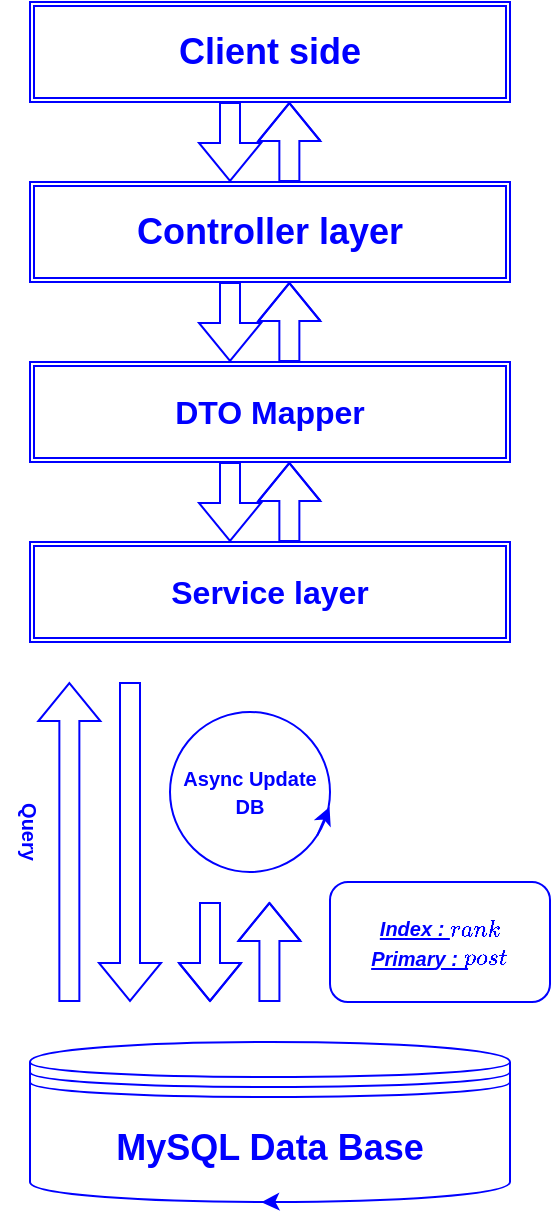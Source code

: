 <mxfile>
    <diagram id="mJ_q7Y9oJvcohYJoo6n6" name="Page-1">
        <mxGraphModel dx="95" dy="120" grid="1" gridSize="10" guides="1" tooltips="1" connect="1" arrows="1" fold="1" page="1" pageScale="1" pageWidth="827" pageHeight="1169" math="0" shadow="0">
            <root>
                <mxCell id="0"/>
                <mxCell id="1" parent="0"/>
                <mxCell id="7" value="&lt;font color=&quot;#0000ff&quot; size=&quot;3&quot;&gt;&lt;b&gt;DTO Mapper&lt;/b&gt;&lt;/font&gt;" style="shape=ext;double=1;rounded=0;whiteSpace=wrap;html=1;fillColor=none;strokeColor=#0000FF;" parent="1" vertex="1">
                    <mxGeometry x="250" y="330" width="240" height="50" as="geometry"/>
                </mxCell>
                <mxCell id="8" value="&lt;b&gt;&lt;font color=&quot;#0000ff&quot; style=&quot;font-size: 18px;&quot;&gt;Controller layer&lt;/font&gt;&lt;/b&gt;" style="shape=ext;double=1;rounded=0;whiteSpace=wrap;html=1;fillColor=none;strokeColor=#0000FF;" parent="1" vertex="1">
                    <mxGeometry x="250" y="240" width="240" height="50" as="geometry"/>
                </mxCell>
                <mxCell id="9" value="&lt;b style=&quot;&quot;&gt;&lt;font color=&quot;#0000ff&quot; style=&quot;font-size: 18px;&quot;&gt;Client side&lt;/font&gt;&lt;/b&gt;" style="shape=ext;double=1;rounded=0;whiteSpace=wrap;html=1;fillColor=none;strokeColor=#0000FF;" parent="1" vertex="1">
                    <mxGeometry x="250" y="150" width="240" height="50" as="geometry"/>
                </mxCell>
                <mxCell id="13" value="" style="shape=flexArrow;endArrow=classic;html=1;strokeColor=#0000FF;fillColor=none;rounded=0;" parent="1" edge="1">
                    <mxGeometry width="50" height="50" relative="1" as="geometry">
                        <mxPoint x="269.68" y="650" as="sourcePoint"/>
                        <mxPoint x="269.68" y="490" as="targetPoint"/>
                        <Array as="points"/>
                    </mxGeometry>
                </mxCell>
                <mxCell id="14" value="" style="shape=flexArrow;endArrow=classic;html=1;fillColor=none;rounded=0;strokeColor=#0000FF;" parent="1" edge="1">
                    <mxGeometry width="50" height="50" relative="1" as="geometry">
                        <mxPoint x="369.71" y="650" as="sourcePoint"/>
                        <mxPoint x="369.71" y="600" as="targetPoint"/>
                        <Array as="points">
                            <mxPoint x="369.71" y="630"/>
                            <mxPoint x="369.71" y="620"/>
                        </Array>
                    </mxGeometry>
                </mxCell>
                <mxCell id="16" value="" style="shape=flexArrow;endArrow=classic;html=1;fillColor=none;rounded=0;strokeColor=#0000FF;" parent="1" edge="1">
                    <mxGeometry width="50" height="50" relative="1" as="geometry">
                        <mxPoint x="340" y="600" as="sourcePoint"/>
                        <mxPoint x="340" y="650" as="targetPoint"/>
                        <Array as="points">
                            <mxPoint x="340" y="600"/>
                            <mxPoint x="340.0" y="630"/>
                        </Array>
                    </mxGeometry>
                </mxCell>
                <mxCell id="17" value="" style="shape=flexArrow;endArrow=classic;html=1;strokeColor=#00000000;fillColor=none;rounded=0;" parent="1" edge="1">
                    <mxGeometry width="50" height="50" relative="1" as="geometry">
                        <mxPoint x="300" y="490" as="sourcePoint"/>
                        <mxPoint x="300" y="650" as="targetPoint"/>
                        <Array as="points"/>
                    </mxGeometry>
                </mxCell>
                <mxCell id="18" value="&lt;b&gt;&lt;font color=&quot;#0000ff&quot; style=&quot;font-size: 18px;&quot;&gt;MySQL Data Base&lt;/font&gt;&lt;/b&gt;" style="shape=datastore;whiteSpace=wrap;html=1;strokeColor=#0000FF;fillColor=none;rounded=0;" parent="1" vertex="1">
                    <mxGeometry x="250" y="670" width="240" height="80" as="geometry"/>
                </mxCell>
                <mxCell id="23" value="&lt;font style=&quot;font-size: 10px;&quot;&gt;&lt;b&gt;&lt;font color=&quot;#0000ff&quot;&gt;Async Update&lt;br&gt;DB&lt;/font&gt;&lt;br&gt;&lt;/b&gt;&lt;/font&gt;" style="ellipse;whiteSpace=wrap;html=1;aspect=fixed;fontSize=11;rounded=0;perimeterSpacing=0;shadow=0;fillColor=none;strokeColor=#0000FF;" parent="1" vertex="1">
                    <mxGeometry x="320" y="505" width="80" height="80" as="geometry"/>
                </mxCell>
                <mxCell id="25" value="" style="endArrow=classic;html=1;fontSize=11;exitX=0.921;exitY=0.771;exitDx=0;exitDy=0;exitPerimeter=0;entryX=0.997;entryY=0.593;entryDx=0;entryDy=0;entryPerimeter=0;rounded=0;strokeColor=#0000FF;" parent="1" source="23" target="23" edge="1">
                    <mxGeometry width="50" height="50" relative="1" as="geometry">
                        <mxPoint x="450" y="675" as="sourcePoint"/>
                        <mxPoint x="460" y="665" as="targetPoint"/>
                    </mxGeometry>
                </mxCell>
                <mxCell id="26" style="edgeStyle=none;html=1;exitX=0.5;exitY=1;exitDx=0;exitDy=0;entryX=0.482;entryY=1.002;entryDx=0;entryDy=0;entryPerimeter=0;fontSize=10;curved=1;strokeColor=#0000FF;" parent="1" source="18" target="18" edge="1">
                    <mxGeometry relative="1" as="geometry"/>
                </mxCell>
                <mxCell id="27" value="&lt;b&gt;&lt;font color=&quot;#0000ff&quot;&gt;Query&lt;/font&gt;&lt;/b&gt;" style="text;html=1;strokeColor=none;fillColor=none;align=center;verticalAlign=middle;whiteSpace=wrap;rounded=0;fontSize=10;rotation=90;" parent="1" vertex="1">
                    <mxGeometry x="220" y="550" width="60" height="30" as="geometry"/>
                </mxCell>
                <mxCell id="31" value="" style="shape=flexArrow;endArrow=classic;html=1;fillColor=none;rounded=0;strokeColor=#0000FF;" parent="1" edge="1">
                    <mxGeometry width="50" height="50" relative="1" as="geometry">
                        <mxPoint x="379.68" y="420" as="sourcePoint"/>
                        <mxPoint x="379.68" y="380" as="targetPoint"/>
                        <Array as="points">
                            <mxPoint x="379.68" y="410"/>
                            <mxPoint x="379.68" y="400"/>
                        </Array>
                    </mxGeometry>
                </mxCell>
                <mxCell id="37" value="" style="shape=flexArrow;endArrow=classic;html=1;fontSize=10;fillColor=none;rounded=0;strokeColor=#0000FF;" parent="1" edge="1">
                    <mxGeometry width="50" height="50" relative="1" as="geometry">
                        <mxPoint x="350" y="380" as="sourcePoint"/>
                        <mxPoint x="350" y="420" as="targetPoint"/>
                    </mxGeometry>
                </mxCell>
                <mxCell id="39" value="" style="shape=flexArrow;endArrow=classic;html=1;fillColor=none;rounded=0;strokeColor=#0000FF;" parent="1" edge="1">
                    <mxGeometry width="50" height="50" relative="1" as="geometry">
                        <mxPoint x="379.68" y="330" as="sourcePoint"/>
                        <mxPoint x="379.68" y="290" as="targetPoint"/>
                        <Array as="points">
                            <mxPoint x="379.68" y="320"/>
                            <mxPoint x="379.68" y="310"/>
                        </Array>
                    </mxGeometry>
                </mxCell>
                <mxCell id="40" value="" style="shape=flexArrow;endArrow=classic;html=1;fontSize=10;fillColor=none;rounded=0;strokeColor=#0000FF;" parent="1" edge="1">
                    <mxGeometry width="50" height="50" relative="1" as="geometry">
                        <mxPoint x="350" y="290" as="sourcePoint"/>
                        <mxPoint x="350" y="330" as="targetPoint"/>
                    </mxGeometry>
                </mxCell>
                <mxCell id="41" value="" style="shape=flexArrow;endArrow=classic;html=1;fontSize=10;fillColor=none;rounded=0;strokeColor=#0000FF;" parent="1" edge="1">
                    <mxGeometry width="50" height="50" relative="1" as="geometry">
                        <mxPoint x="350" y="200" as="sourcePoint"/>
                        <mxPoint x="350" y="240" as="targetPoint"/>
                    </mxGeometry>
                </mxCell>
                <mxCell id="42" value="" style="shape=flexArrow;endArrow=classic;html=1;fillColor=none;rounded=0;strokeColor=#0000FF;" parent="1" edge="1">
                    <mxGeometry width="50" height="50" relative="1" as="geometry">
                        <mxPoint x="379.68" y="240" as="sourcePoint"/>
                        <mxPoint x="379.68" y="200" as="targetPoint"/>
                        <Array as="points">
                            <mxPoint x="379.68" y="230"/>
                            <mxPoint x="379.68" y="220"/>
                        </Array>
                    </mxGeometry>
                </mxCell>
                <mxCell id="48" value="&lt;font color=&quot;#0000ff&quot; size=&quot;3&quot;&gt;&lt;b&gt;Service layer&lt;/b&gt;&lt;/font&gt;" style="shape=ext;double=1;rounded=0;whiteSpace=wrap;html=1;fillColor=none;strokeColor=#0000FF;" parent="1" vertex="1">
                    <mxGeometry x="250" y="420" width="240" height="50" as="geometry"/>
                </mxCell>
                <mxCell id="49" value="&lt;font color=&quot;#0000ff&quot;&gt;&lt;i style=&quot;font-size: 10px; font-weight: 700; text-align: left;&quot;&gt;&lt;u&gt;Index : `rank`&lt;br&gt;&lt;/u&gt;&lt;/i&gt;&lt;u style=&quot;font-size: 10px; font-weight: 700; text-align: left;&quot;&gt;&lt;i&gt;Primary : `post_id`&lt;/i&gt;&lt;/u&gt;&lt;/font&gt;" style="rounded=1;whiteSpace=wrap;html=1;fillColor=none;strokeColor=#0000FF;" parent="1" vertex="1">
                    <mxGeometry x="400" y="590" width="110" height="60" as="geometry"/>
                </mxCell>
                <mxCell id="50" value="" style="shape=flexArrow;endArrow=classic;html=1;strokeColor=#0000FF;fillColor=none;rounded=0;" parent="1" edge="1">
                    <mxGeometry width="50" height="50" relative="1" as="geometry">
                        <mxPoint x="300" y="490" as="sourcePoint"/>
                        <mxPoint x="300" y="650" as="targetPoint"/>
                        <Array as="points"/>
                    </mxGeometry>
                </mxCell>
            </root>
        </mxGraphModel>
    </diagram>
</mxfile>